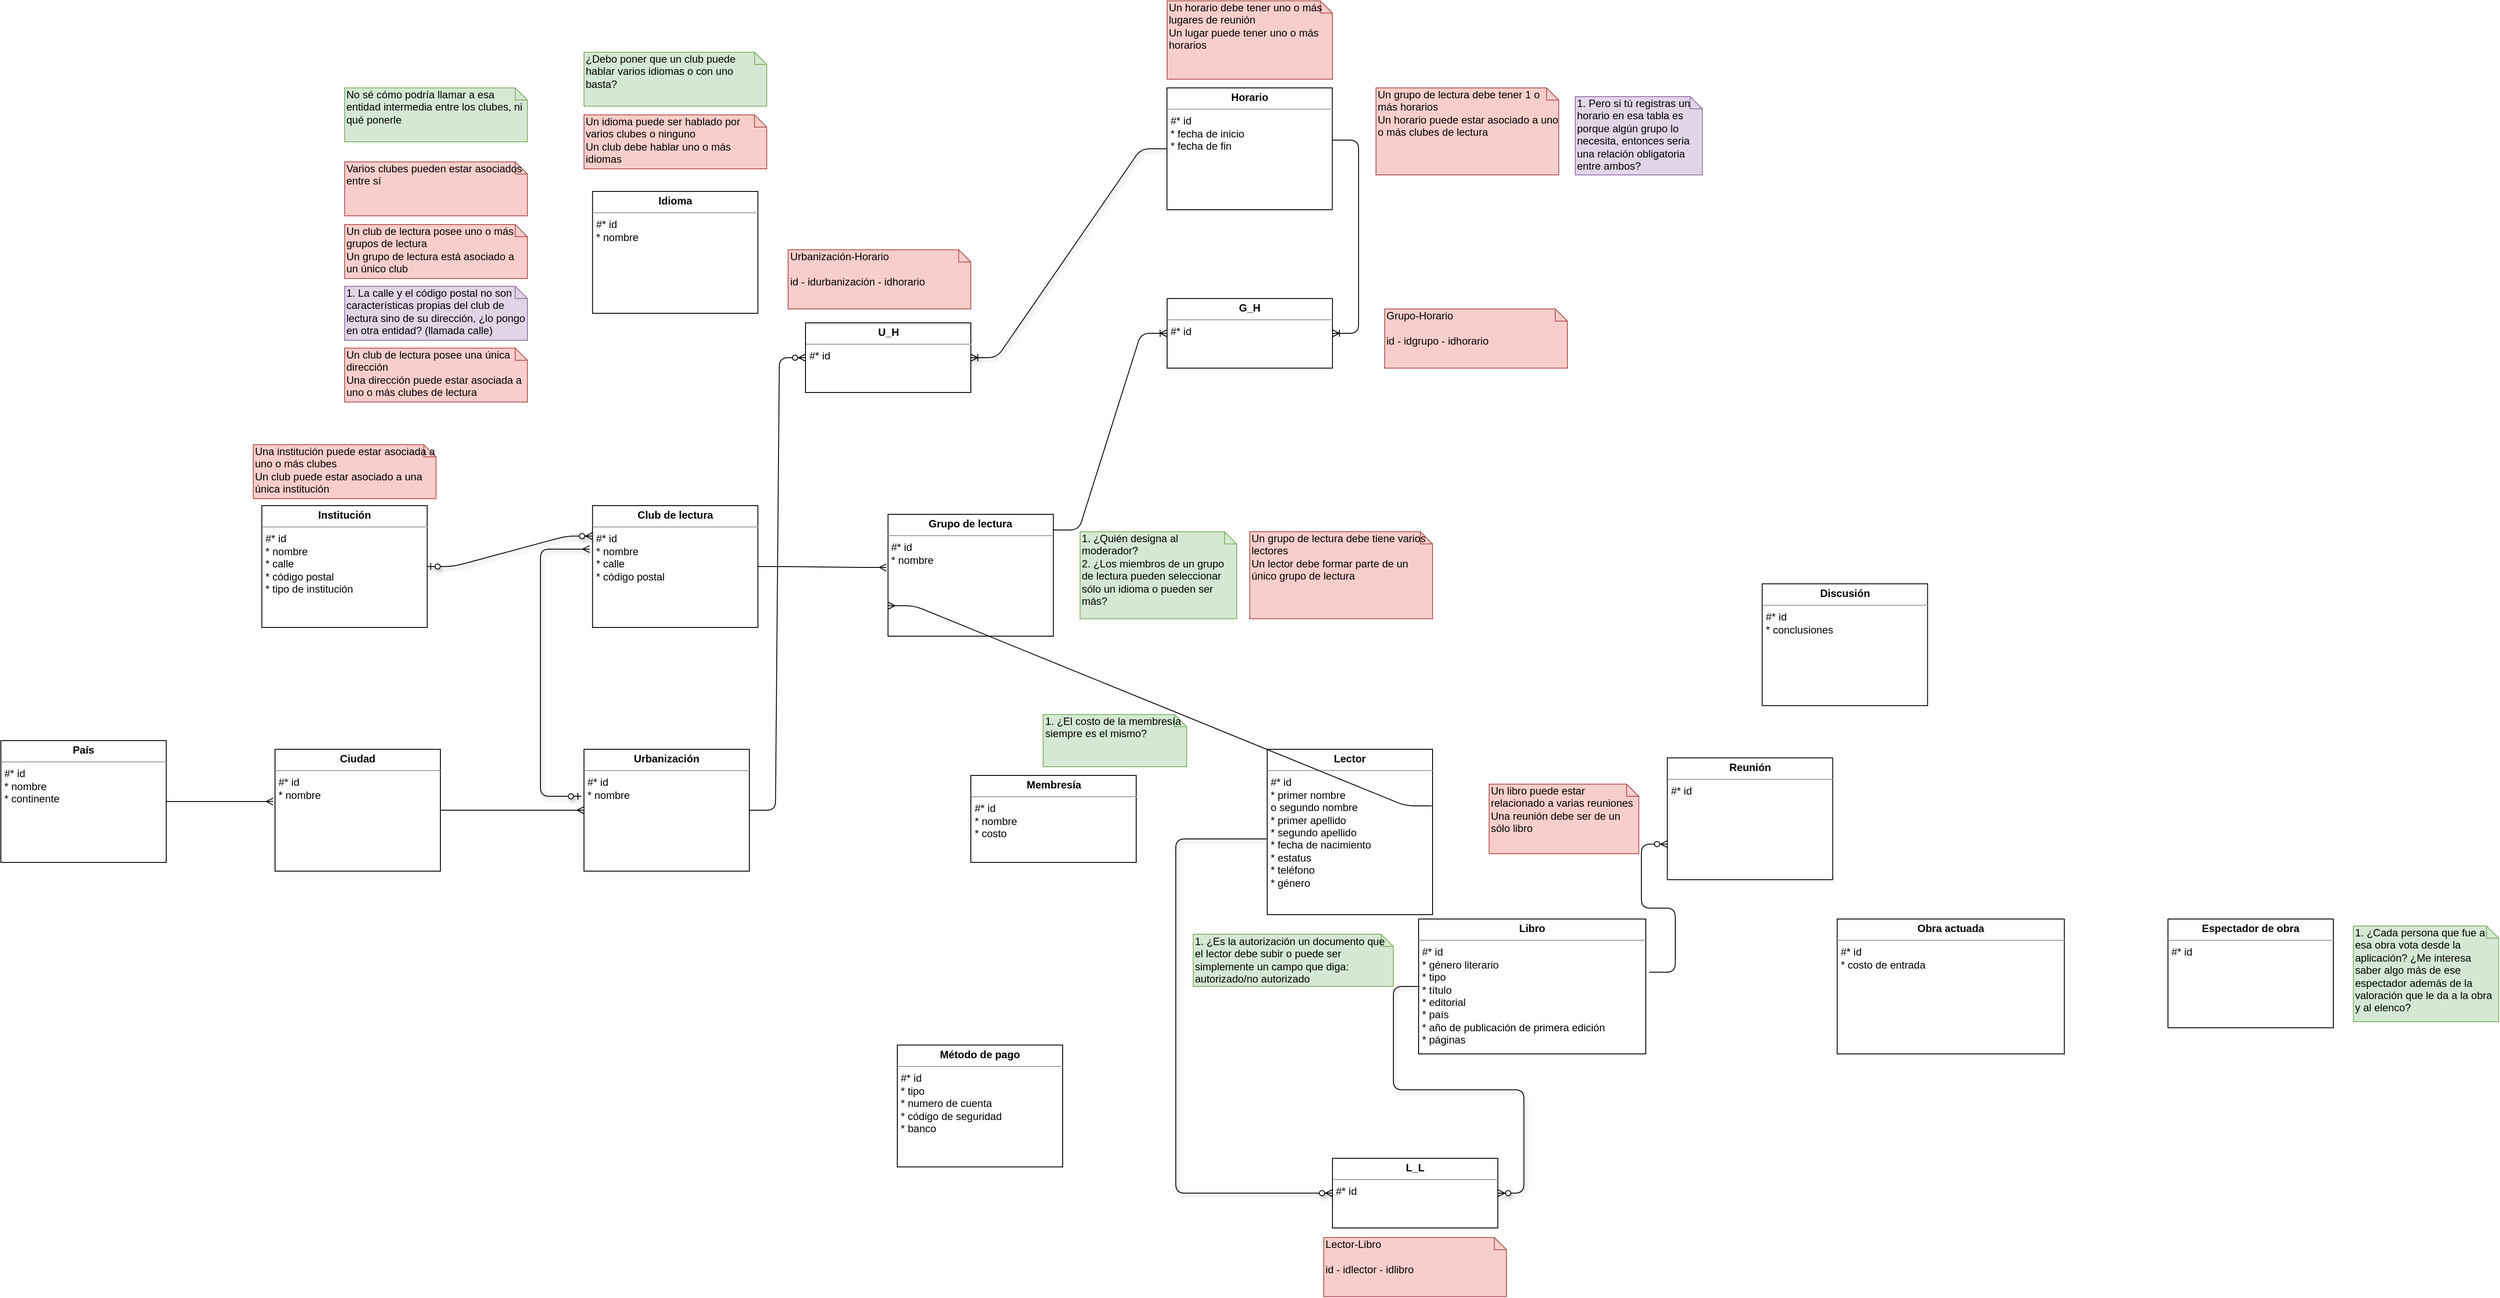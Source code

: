 <mxfile version="12.0.2" type="github" pages="1"><diagram name="Page-1" id="c4acf3e9-155e-7222-9cf6-157b1a14988f"><mxGraphModel dx="1678" dy="1551" grid="1" gridSize="10" guides="1" tooltips="1" connect="1" arrows="1" fold="1" page="1" pageScale="1" pageWidth="850" pageHeight="1100" background="#ffffff" math="0" shadow="0"><root><mxCell id="0"/><mxCell id="1" parent="0"/><mxCell id="5d2195bd80daf111-40" style="edgeStyle=orthogonalEdgeStyle;rounded=0;html=1;dashed=1;labelBackgroundColor=none;startFill=0;endArrow=open;endFill=0;endSize=10;fontFamily=Verdana;fontSize=10;" parent="1" edge="1"><mxGeometry relative="1" as="geometry"><Array as="points"/><mxPoint x="730" y="814" as="sourcePoint"/></mxGeometry></mxCell><mxCell id="5d2195bd80daf111-18" value="&lt;p style=&quot;margin: 0px ; margin-top: 4px ; text-align: center&quot;&gt;&lt;b&gt;Club de lectura&lt;/b&gt;&lt;/p&gt;&lt;hr size=&quot;1&quot;&gt;&lt;p style=&quot;margin: 0px ; margin-left: 4px&quot;&gt;#* id&lt;/p&gt;&lt;p style=&quot;margin: 0px ; margin-left: 4px&quot;&gt;* nombre&lt;/p&gt;&lt;p style=&quot;margin: 0px ; margin-left: 4px&quot;&gt;* calle&lt;/p&gt;&lt;p style=&quot;margin: 0px ; margin-left: 4px&quot;&gt;* código postal&lt;/p&gt;" style="verticalAlign=top;align=left;overflow=fill;fontSize=12;fontFamily=Helvetica;html=1;rounded=0;shadow=0;comic=0;labelBackgroundColor=none;strokeColor=#000000;strokeWidth=1;fillColor=#ffffff;" parent="1" vertex="1"><mxGeometry x="329.833" y="150" width="190" height="140" as="geometry"/></mxCell><mxCell id="GaoOM53GPJayDlljzNZ7-2" value="&lt;p style=&quot;margin: 0px ; margin-top: 4px ; text-align: center&quot;&gt;&lt;b&gt;Libro&lt;/b&gt;&lt;/p&gt;&lt;hr size=&quot;1&quot;&gt;&lt;p style=&quot;margin: 0px ; margin-left: 4px&quot;&gt;#* id&lt;/p&gt;&lt;p style=&quot;margin: 0px ; margin-left: 4px&quot;&gt;* género literario&lt;/p&gt;&lt;p style=&quot;margin: 0px ; margin-left: 4px&quot;&gt;* tipo&lt;/p&gt;&lt;p style=&quot;margin: 0px ; margin-left: 4px&quot;&gt;* título&lt;/p&gt;&lt;p style=&quot;margin: 0px ; margin-left: 4px&quot;&gt;* editorial&lt;/p&gt;&lt;p style=&quot;margin: 0px ; margin-left: 4px&quot;&gt;* país&lt;/p&gt;&lt;p style=&quot;margin: 0px ; margin-left: 4px&quot;&gt;* año de publicación de primera edición&lt;/p&gt;&lt;p style=&quot;margin: 0px ; margin-left: 4px&quot;&gt;* páginas&lt;/p&gt;&lt;p style=&quot;margin: 0px ; margin-left: 4px&quot;&gt;&lt;br&gt;&lt;/p&gt;" style="verticalAlign=top;align=left;overflow=fill;fontSize=12;fontFamily=Helvetica;html=1;rounded=0;shadow=0;comic=0;labelBackgroundColor=none;strokeColor=#000000;strokeWidth=1;fillColor=#ffffff;" parent="1" vertex="1"><mxGeometry x="1279" y="625" width="261" height="155" as="geometry"/></mxCell><mxCell id="GaoOM53GPJayDlljzNZ7-3" value="&lt;p style=&quot;margin: 0px ; margin-top: 4px ; text-align: center&quot;&gt;&lt;b&gt;Reunión&lt;/b&gt;&lt;/p&gt;&lt;hr size=&quot;1&quot;&gt;&lt;p style=&quot;margin: 0px ; margin-left: 4px&quot;&gt;#* id&lt;/p&gt;&lt;p style=&quot;margin: 0px ; margin-left: 4px&quot;&gt;&lt;br&gt;&lt;/p&gt;" style="verticalAlign=top;align=left;overflow=fill;fontSize=12;fontFamily=Helvetica;html=1;rounded=0;shadow=0;comic=0;labelBackgroundColor=none;strokeColor=#000000;strokeWidth=1;fillColor=#ffffff;" parent="1" vertex="1"><mxGeometry x="1564.759" y="439.833" width="190" height="140" as="geometry"/></mxCell><mxCell id="GaoOM53GPJayDlljzNZ7-4" value="&lt;p style=&quot;margin: 0px ; margin-top: 4px ; text-align: center&quot;&gt;&lt;b&gt;Lector&lt;/b&gt;&lt;/p&gt;&lt;hr size=&quot;1&quot;&gt;&lt;p style=&quot;margin: 0px ; margin-left: 4px&quot;&gt;#* id&lt;/p&gt;&lt;p style=&quot;margin: 0px ; margin-left: 4px&quot;&gt;* primer nombre&lt;/p&gt;&lt;p style=&quot;margin: 0px ; margin-left: 4px&quot;&gt;o segundo nombre&lt;/p&gt;&lt;p style=&quot;margin: 0px ; margin-left: 4px&quot;&gt;* primer apellido&lt;/p&gt;&lt;p style=&quot;margin: 0px ; margin-left: 4px&quot;&gt;* segundo apellido&lt;/p&gt;&lt;p style=&quot;margin: 0px ; margin-left: 4px&quot;&gt;* fecha de nacimiento&lt;/p&gt;&lt;p style=&quot;margin: 0px ; margin-left: 4px&quot;&gt;* estatus&lt;/p&gt;&lt;p style=&quot;margin: 0px ; margin-left: 4px&quot;&gt;* teléfono&lt;/p&gt;&lt;p style=&quot;margin: 0px ; margin-left: 4px&quot;&gt;* género&lt;/p&gt;" style="verticalAlign=top;align=left;overflow=fill;fontSize=12;fontFamily=Helvetica;html=1;rounded=0;shadow=0;comic=0;labelBackgroundColor=none;strokeColor=#000000;strokeWidth=1;fillColor=#ffffff;" parent="1" vertex="1"><mxGeometry x="1105" y="430" width="190" height="190" as="geometry"/></mxCell><mxCell id="GaoOM53GPJayDlljzNZ7-5" value="&lt;p style=&quot;margin: 0px ; margin-top: 4px ; text-align: center&quot;&gt;&lt;b&gt;País&lt;/b&gt;&lt;/p&gt;&lt;hr size=&quot;1&quot;&gt;&lt;p style=&quot;margin: 0px ; margin-left: 4px&quot;&gt;#* id&lt;/p&gt;&lt;p style=&quot;margin: 0px ; margin-left: 4px&quot;&gt;* nombre&lt;/p&gt;&lt;p style=&quot;margin: 0px ; margin-left: 4px&quot;&gt;* continente&lt;/p&gt;&lt;p style=&quot;margin: 0px ; margin-left: 4px&quot;&gt;&lt;br&gt;&lt;/p&gt;" style="verticalAlign=top;align=left;overflow=fill;fontSize=12;fontFamily=Helvetica;html=1;rounded=0;shadow=0;comic=0;labelBackgroundColor=none;strokeColor=#000000;strokeWidth=1;fillColor=#ffffff;" parent="1" vertex="1"><mxGeometry x="-350" y="420" width="190" height="140" as="geometry"/></mxCell><mxCell id="GaoOM53GPJayDlljzNZ7-6" value="&lt;p style=&quot;margin: 0px ; margin-top: 4px ; text-align: center&quot;&gt;&lt;b&gt;Ciudad&lt;/b&gt;&lt;/p&gt;&lt;hr size=&quot;1&quot;&gt;&lt;p style=&quot;margin: 0px ; margin-left: 4px&quot;&gt;#* id&lt;/p&gt;&lt;p style=&quot;margin: 0px ; margin-left: 4px&quot;&gt;* nombre&lt;/p&gt;&lt;p style=&quot;margin: 0px ; margin-left: 4px&quot;&gt;&lt;br&gt;&lt;/p&gt;" style="verticalAlign=top;align=left;overflow=fill;fontSize=12;fontFamily=Helvetica;html=1;rounded=0;shadow=0;comic=0;labelBackgroundColor=none;strokeColor=#000000;strokeWidth=1;fillColor=#ffffff;" parent="1" vertex="1"><mxGeometry x="-35" y="430" width="190" height="140" as="geometry"/></mxCell><mxCell id="GaoOM53GPJayDlljzNZ7-7" value="&lt;p style=&quot;margin: 0px ; margin-top: 4px ; text-align: center&quot;&gt;&lt;b&gt;Urbanización&lt;/b&gt;&lt;/p&gt;&lt;hr size=&quot;1&quot;&gt;&lt;p style=&quot;margin: 0px ; margin-left: 4px&quot;&gt;#* id&lt;/p&gt;&lt;p style=&quot;margin: 0px ; margin-left: 4px&quot;&gt;* nombre&lt;/p&gt;&lt;p style=&quot;margin: 0px ; margin-left: 4px&quot;&gt;&lt;br&gt;&lt;/p&gt;" style="verticalAlign=top;align=left;overflow=fill;fontSize=12;fontFamily=Helvetica;html=1;rounded=0;shadow=0;comic=0;labelBackgroundColor=none;strokeColor=#000000;strokeWidth=1;fillColor=#ffffff;" parent="1" vertex="1"><mxGeometry x="320" y="430" width="190" height="140" as="geometry"/></mxCell><mxCell id="GaoOM53GPJayDlljzNZ7-8" value="&lt;p style=&quot;margin: 0px ; margin-top: 4px ; text-align: center&quot;&gt;&lt;b&gt;Grupo de lectura&lt;/b&gt;&lt;/p&gt;&lt;hr size=&quot;1&quot;&gt;&lt;p style=&quot;margin: 0px ; margin-left: 4px&quot;&gt;#* id&lt;/p&gt;&lt;p style=&quot;margin: 0px ; margin-left: 4px&quot;&gt;* nombre&lt;/p&gt;" style="verticalAlign=top;align=left;overflow=fill;fontSize=12;fontFamily=Helvetica;html=1;rounded=0;shadow=0;comic=0;labelBackgroundColor=none;strokeColor=#000000;strokeWidth=1;fillColor=#ffffff;" parent="1" vertex="1"><mxGeometry x="669.333" y="160" width="190" height="140" as="geometry"/></mxCell><mxCell id="GaoOM53GPJayDlljzNZ7-11" value="&lt;p style=&quot;margin: 0px ; margin-top: 4px ; text-align: center&quot;&gt;&lt;b&gt;Horario&lt;/b&gt;&lt;/p&gt;&lt;hr size=&quot;1&quot;&gt;&lt;p style=&quot;margin: 0px ; margin-left: 4px&quot;&gt;#* id&lt;/p&gt;&lt;p style=&quot;margin: 0px ; margin-left: 4px&quot;&gt;* fecha de inicio&lt;/p&gt;&lt;p style=&quot;margin: 0px ; margin-left: 4px&quot;&gt;* fecha de fin&lt;/p&gt;" style="verticalAlign=top;align=left;overflow=fill;fontSize=12;fontFamily=Helvetica;html=1;rounded=0;shadow=0;comic=0;labelBackgroundColor=none;strokeColor=#000000;strokeWidth=1;fillColor=#ffffff;" parent="1" vertex="1"><mxGeometry x="989.833" y="-330" width="190" height="140" as="geometry"/></mxCell><mxCell id="GaoOM53GPJayDlljzNZ7-12" value="&lt;p style=&quot;margin: 0px ; margin-top: 4px ; text-align: center&quot;&gt;&lt;b&gt;Institución&lt;/b&gt;&lt;/p&gt;&lt;hr size=&quot;1&quot;&gt;&lt;p style=&quot;margin: 0px ; margin-left: 4px&quot;&gt;#* id&lt;/p&gt;&lt;p style=&quot;margin: 0px ; margin-left: 4px&quot;&gt;* nombre&lt;/p&gt;&lt;p style=&quot;margin: 0px ; margin-left: 4px&quot;&gt;* calle&lt;/p&gt;&lt;p style=&quot;margin: 0px ; margin-left: 4px&quot;&gt;* código postal&lt;/p&gt;&lt;p style=&quot;margin: 0px ; margin-left: 4px&quot;&gt;* tipo de institución&lt;/p&gt;" style="verticalAlign=top;align=left;overflow=fill;fontSize=12;fontFamily=Helvetica;html=1;rounded=0;shadow=0;comic=0;labelBackgroundColor=none;strokeColor=#000000;strokeWidth=1;fillColor=#ffffff;" parent="1" vertex="1"><mxGeometry x="-50.167" y="150" width="190" height="140" as="geometry"/></mxCell><mxCell id="GaoOM53GPJayDlljzNZ7-13" value="1. ¿Es la autorización un documento que el lector debe subir o puede ser simplemente un campo que diga: autorizado/no autorizado&lt;br&gt;" style="shape=note;whiteSpace=wrap;html=1;size=14;verticalAlign=top;align=left;spacingTop=-6;fillColor=#d5e8d4;strokeColor=#82b366;" parent="1" vertex="1"><mxGeometry x="1020" y="642.5" width="230" height="60" as="geometry"/></mxCell><mxCell id="GaoOM53GPJayDlljzNZ7-14" value="&lt;p style=&quot;margin: 0px ; margin-top: 4px ; text-align: center&quot;&gt;&lt;b&gt;Método de pago&lt;/b&gt;&lt;/p&gt;&lt;hr size=&quot;1&quot;&gt;&lt;p style=&quot;margin: 0px ; margin-left: 4px&quot;&gt;#* id&lt;/p&gt;&lt;p style=&quot;margin: 0px ; margin-left: 4px&quot;&gt;* tipo&lt;/p&gt;&lt;p style=&quot;margin: 0px ; margin-left: 4px&quot;&gt;* numero de cuenta&lt;/p&gt;&lt;p style=&quot;margin: 0px ; margin-left: 4px&quot;&gt;* código de seguridad&lt;/p&gt;&lt;p style=&quot;margin: 0px ; margin-left: 4px&quot;&gt;* banco&lt;/p&gt;&lt;p style=&quot;margin: 0px ; margin-left: 4px&quot;&gt;&lt;br&gt;&lt;/p&gt;" style="verticalAlign=top;align=left;overflow=fill;fontSize=12;fontFamily=Helvetica;html=1;rounded=0;shadow=0;comic=0;labelBackgroundColor=none;strokeColor=#000000;strokeWidth=1;fillColor=#ffffff;" parent="1" vertex="1"><mxGeometry x="680" y="769.833" width="190" height="140" as="geometry"/></mxCell><mxCell id="GaoOM53GPJayDlljzNZ7-15" value="1. ¿Quién designa al moderador?&lt;br&gt;2. ¿Los miembros de un grupo de lectura pueden seleccionar sólo un idioma o pueden ser más?" style="shape=note;whiteSpace=wrap;html=1;size=14;verticalAlign=top;align=left;spacingTop=-6;fillColor=#d5e8d4;strokeColor=#82b366;" parent="1" vertex="1"><mxGeometry x="890" y="180" width="180" height="100" as="geometry"/></mxCell><mxCell id="GaoOM53GPJayDlljzNZ7-16" value="&lt;p style=&quot;margin: 0px ; margin-top: 4px ; text-align: center&quot;&gt;&lt;b&gt;Discusión&lt;/b&gt;&lt;/p&gt;&lt;hr size=&quot;1&quot;&gt;&lt;p style=&quot;margin: 0px ; margin-left: 4px&quot;&gt;#* id&lt;/p&gt;&lt;p style=&quot;margin: 0px ; margin-left: 4px&quot;&gt;* conclusiones&lt;/p&gt;" style="verticalAlign=top;align=left;overflow=fill;fontSize=12;fontFamily=Helvetica;html=1;rounded=0;shadow=0;comic=0;labelBackgroundColor=none;strokeColor=#000000;strokeWidth=1;fillColor=#ffffff;" parent="1" vertex="1"><mxGeometry x="1673.759" y="239.833" width="190" height="140" as="geometry"/></mxCell><mxCell id="GaoOM53GPJayDlljzNZ7-19" value="&lt;p style=&quot;margin: 0px ; margin-top: 4px ; text-align: center&quot;&gt;&lt;b&gt;Obra actuada&lt;/b&gt;&lt;/p&gt;&lt;hr size=&quot;1&quot;&gt;&lt;p style=&quot;margin: 0px ; margin-left: 4px&quot;&gt;#* id&lt;/p&gt;&lt;p style=&quot;margin: 0px ; margin-left: 4px&quot;&gt;* costo de entrada&lt;/p&gt;&lt;p style=&quot;margin: 0px ; margin-left: 4px&quot;&gt;&lt;br&gt;&lt;/p&gt;&lt;p style=&quot;margin: 0px ; margin-left: 4px&quot;&gt;&lt;br&gt;&lt;/p&gt;" style="verticalAlign=top;align=left;overflow=fill;fontSize=12;fontFamily=Helvetica;html=1;rounded=0;shadow=0;comic=0;labelBackgroundColor=none;strokeColor=#000000;strokeWidth=1;fillColor=#ffffff;" parent="1" vertex="1"><mxGeometry x="1759.907" y="625" width="261" height="155" as="geometry"/></mxCell><mxCell id="GaoOM53GPJayDlljzNZ7-25" value="&lt;p style=&quot;margin: 0px ; margin-top: 4px ; text-align: center&quot;&gt;&lt;b&gt;Espectador de obra&lt;/b&gt;&lt;/p&gt;&lt;hr size=&quot;1&quot;&gt;&lt;p style=&quot;margin: 0px ; margin-left: 4px&quot;&gt;#* id&lt;/p&gt;&lt;p style=&quot;margin: 0px ; margin-left: 4px&quot;&gt;&lt;br&gt;&lt;/p&gt;&lt;p style=&quot;margin: 0px ; margin-left: 4px&quot;&gt;&lt;br&gt;&lt;/p&gt;" style="verticalAlign=top;align=left;overflow=fill;fontSize=12;fontFamily=Helvetica;html=1;rounded=0;shadow=0;comic=0;labelBackgroundColor=none;strokeColor=#000000;strokeWidth=1;fillColor=#ffffff;" parent="1" vertex="1"><mxGeometry x="2140" y="625" width="190" height="125" as="geometry"/></mxCell><mxCell id="GaoOM53GPJayDlljzNZ7-26" value="1. ¿Cada persona que fue a esa obra vota desde la aplicación? ¿Me interesa saber algo más de ese espectador además de la valoración que le da a la obra y al elenco?" style="shape=note;whiteSpace=wrap;html=1;size=14;verticalAlign=top;align=left;spacingTop=-6;fillColor=#d5e8d4;strokeColor=#82b366;" parent="1" vertex="1"><mxGeometry x="2353" y="633" width="167" height="110" as="geometry"/></mxCell><mxCell id="NYm5OFHA9MfReBV2QzDi-1" value="Un club de lectura posee una única dirección&lt;br&gt;Una dirección puede estar asociada a uno o más clubes de lectura" style="shape=note;whiteSpace=wrap;html=1;size=14;verticalAlign=top;align=left;spacingTop=-6;fillColor=#f8cecc;strokeColor=#b85450;" vertex="1" parent="1"><mxGeometry x="45" y="-31" width="210" height="62" as="geometry"/></mxCell><mxCell id="NYm5OFHA9MfReBV2QzDi-2" value="1. La calle y el código postal no son características propias del club de lectura sino de su dirección, ¿lo pongo en otra entidad? (llamada calle)" style="shape=note;whiteSpace=wrap;html=1;size=14;verticalAlign=top;align=left;spacingTop=-6;fillColor=#e1d5e7;strokeColor=#9673a6;" vertex="1" parent="1"><mxGeometry x="45" y="-102" width="210" height="62" as="geometry"/></mxCell><mxCell id="NYm5OFHA9MfReBV2QzDi-10" value="" style="fontSize=12;html=1;endArrow=ERmany;startArrow=ERzeroToOne;entryX=-0.018;entryY=0.357;entryDx=0;entryDy=0;entryPerimeter=0;exitX=-0.016;exitY=0.386;exitDx=0;exitDy=0;exitPerimeter=0;shadow=1;edgeStyle=elbowEdgeStyle;endFill=0;" edge="1" parent="1" source="GaoOM53GPJayDlljzNZ7-7" target="5d2195bd80daf111-18"><mxGeometry width="100" height="100" relative="1" as="geometry"><mxPoint x="220" y="420" as="sourcePoint"/><mxPoint x="659.5" y="130" as="targetPoint"/><Array as="points"><mxPoint x="270" y="310"/><mxPoint x="326" y="380"/><mxPoint x="300" y="310"/></Array></mxGeometry></mxCell><mxCell id="NYm5OFHA9MfReBV2QzDi-11" value="" style="edgeStyle=entityRelationEdgeStyle;fontSize=12;html=1;endArrow=ERmany;entryX=0;entryY=0.5;entryDx=0;entryDy=0;exitX=1;exitY=0.5;exitDx=0;exitDy=0;endFill=0;" edge="1" parent="1" source="GaoOM53GPJayDlljzNZ7-6" target="GaoOM53GPJayDlljzNZ7-7"><mxGeometry width="100" height="100" relative="1" as="geometry"><mxPoint x="561" y="533" as="sourcePoint"/><mxPoint x="661" y="433" as="targetPoint"/></mxGeometry></mxCell><mxCell id="NYm5OFHA9MfReBV2QzDi-12" value="" style="edgeStyle=entityRelationEdgeStyle;fontSize=12;html=1;endArrow=ERmany;entryX=-0.011;entryY=0.429;entryDx=0;entryDy=0;exitX=1;exitY=0.5;exitDx=0;exitDy=0;entryPerimeter=0;endFill=0;" edge="1" parent="1" source="GaoOM53GPJayDlljzNZ7-5" target="GaoOM53GPJayDlljzNZ7-6"><mxGeometry width="100" height="100" relative="1" as="geometry"><mxPoint x="270" y="490" as="sourcePoint"/><mxPoint x="370" y="490" as="targetPoint"/></mxGeometry></mxCell><mxCell id="NYm5OFHA9MfReBV2QzDi-13" value="Un club de lectura posee uno o más grupos de lectura&lt;br&gt;Un grupo de lectura está asociado a un único club" style="shape=note;whiteSpace=wrap;html=1;size=14;verticalAlign=top;align=left;spacingTop=-6;fillColor=#f8cecc;strokeColor=#b85450;" vertex="1" parent="1"><mxGeometry x="45" y="-173" width="210" height="62" as="geometry"/></mxCell><mxCell id="NYm5OFHA9MfReBV2QzDi-16" value="" style="edgeStyle=entityRelationEdgeStyle;fontSize=12;html=1;endArrow=ERmany;entryX=-0.01;entryY=0.436;entryDx=0;entryDy=0;exitX=1;exitY=0.5;exitDx=0;exitDy=0;entryPerimeter=0;endFill=0;" edge="1" parent="1" source="5d2195bd80daf111-18" target="GaoOM53GPJayDlljzNZ7-8"><mxGeometry width="100" height="100" relative="1" as="geometry"><mxPoint x="849.5" y="170" as="sourcePoint"/><mxPoint x="949.5" y="170" as="targetPoint"/></mxGeometry></mxCell><mxCell id="NYm5OFHA9MfReBV2QzDi-17" value="Un grupo de lectura debe tiene varios lectores&lt;br&gt;Un lector debe formar parte de un único grupo de lectura" style="shape=note;whiteSpace=wrap;html=1;size=14;verticalAlign=top;align=left;spacingTop=-6;fillColor=#f8cecc;strokeColor=#b85450;" vertex="1" parent="1"><mxGeometry x="1085" y="180" width="210" height="100" as="geometry"/></mxCell><mxCell id="NYm5OFHA9MfReBV2QzDi-18" value="" style="edgeStyle=entityRelationEdgeStyle;fontSize=12;html=1;endArrow=ERmany;entryX=0;entryY=0.75;entryDx=0;entryDy=0;exitX=0.995;exitY=0.342;exitDx=0;exitDy=0;exitPerimeter=0;endFill=0;" edge="1" parent="1" source="GaoOM53GPJayDlljzNZ7-4" target="GaoOM53GPJayDlljzNZ7-8"><mxGeometry width="100" height="100" relative="1" as="geometry"><mxPoint x="851.5" y="190" as="sourcePoint"/><mxPoint x="990" y="191" as="targetPoint"/></mxGeometry></mxCell><mxCell id="NYm5OFHA9MfReBV2QzDi-19" value="Un grupo de lectura debe tener 1 o más horarios&lt;br&gt;Un horario puede estar asociado a uno o más clubes de lectura" style="shape=note;whiteSpace=wrap;html=1;size=14;verticalAlign=top;align=left;spacingTop=-6;fillColor=#f8cecc;strokeColor=#b85450;" vertex="1" parent="1"><mxGeometry x="1230" y="-330" width="210" height="100" as="geometry"/></mxCell><mxCell id="NYm5OFHA9MfReBV2QzDi-20" value="1. Pero si tú registras un horario en esa tabla es porque algún grupo lo necesita, entonces seria una relación obligatoria entre ambos?" style="shape=note;whiteSpace=wrap;html=1;size=14;verticalAlign=top;align=left;spacingTop=-6;fillColor=#e1d5e7;strokeColor=#9673a6;" vertex="1" parent="1"><mxGeometry x="1459" y="-320" width="146" height="90" as="geometry"/></mxCell><mxCell id="NYm5OFHA9MfReBV2QzDi-21" value="&lt;p style=&quot;margin: 0px ; margin-top: 4px ; text-align: center&quot;&gt;&lt;b&gt;G_H&lt;/b&gt;&lt;/p&gt;&lt;hr size=&quot;1&quot;&gt;&lt;p style=&quot;margin: 0px ; margin-left: 4px&quot;&gt;#* id&lt;/p&gt;" style="verticalAlign=top;align=left;overflow=fill;fontSize=12;fontFamily=Helvetica;html=1;rounded=0;shadow=0;comic=0;labelBackgroundColor=none;strokeColor=#000000;strokeWidth=1;fillColor=#ffffff;" vertex="1" parent="1"><mxGeometry x="990" y="-88" width="190" height="80" as="geometry"/></mxCell><mxCell id="NYm5OFHA9MfReBV2QzDi-22" value="Grupo-Horario&lt;br&gt;&lt;br&gt;id - idgrupo - idhorario" style="shape=note;whiteSpace=wrap;html=1;size=14;verticalAlign=top;align=left;spacingTop=-6;fillColor=#f8cecc;strokeColor=#b85450;" vertex="1" parent="1"><mxGeometry x="1240" y="-76" width="210" height="68" as="geometry"/></mxCell><mxCell id="NYm5OFHA9MfReBV2QzDi-23" value="" style="edgeStyle=entityRelationEdgeStyle;fontSize=12;html=1;endArrow=ERoneToMany;entryX=0;entryY=0.5;entryDx=0;entryDy=0;exitX=0.996;exitY=0.129;exitDx=0;exitDy=0;exitPerimeter=0;" edge="1" parent="1" source="GaoOM53GPJayDlljzNZ7-8" target="NYm5OFHA9MfReBV2QzDi-21"><mxGeometry width="100" height="100" relative="1" as="geometry"><mxPoint x="859.5" y="180" as="sourcePoint"/><mxPoint x="998" y="181" as="targetPoint"/></mxGeometry></mxCell><mxCell id="NYm5OFHA9MfReBV2QzDi-26" value="" style="edgeStyle=entityRelationEdgeStyle;fontSize=12;html=1;endArrow=ERoneToMany;" edge="1" parent="1" target="NYm5OFHA9MfReBV2QzDi-21"><mxGeometry width="100" height="100" relative="1" as="geometry"><mxPoint x="1180" y="-270" as="sourcePoint"/><mxPoint x="1000" y="-38" as="targetPoint"/></mxGeometry></mxCell><mxCell id="NYm5OFHA9MfReBV2QzDi-27" value="Un horario debe tener uno o más lugares de reunión&lt;br&gt;Un lugar puede tener uno o más horarios" style="shape=note;whiteSpace=wrap;html=1;size=14;verticalAlign=top;align=left;spacingTop=-6;fillColor=#f8cecc;strokeColor=#b85450;" vertex="1" parent="1"><mxGeometry x="990" y="-430" width="190" height="90" as="geometry"/></mxCell><mxCell id="NYm5OFHA9MfReBV2QzDi-29" value="&lt;p style=&quot;margin: 0px ; margin-top: 4px ; text-align: center&quot;&gt;&lt;b&gt;U_H&lt;/b&gt;&lt;/p&gt;&lt;hr size=&quot;1&quot;&gt;&lt;p style=&quot;margin: 0px ; margin-left: 4px&quot;&gt;#* id&lt;/p&gt;" style="verticalAlign=top;align=left;overflow=fill;fontSize=12;fontFamily=Helvetica;html=1;rounded=0;shadow=0;comic=0;labelBackgroundColor=none;strokeColor=#000000;strokeWidth=1;fillColor=#ffffff;" vertex="1" parent="1"><mxGeometry x="574.5" y="-60" width="190" height="80" as="geometry"/></mxCell><mxCell id="NYm5OFHA9MfReBV2QzDi-30" value="Urbanización-Horario&lt;br&gt;&lt;br&gt;id - idurbanización - idhorario" style="shape=note;whiteSpace=wrap;html=1;size=14;verticalAlign=top;align=left;spacingTop=-6;fillColor=#f8cecc;strokeColor=#b85450;" vertex="1" parent="1"><mxGeometry x="554.5" y="-144" width="210" height="68" as="geometry"/></mxCell><mxCell id="NYm5OFHA9MfReBV2QzDi-31" value="" style="edgeStyle=entityRelationEdgeStyle;fontSize=12;html=1;endArrow=ERzeroToMany;startArrow=none;entryX=0;entryY=0.5;entryDx=0;entryDy=0;exitX=1;exitY=0.5;exitDx=0;exitDy=0;startFill=0;" edge="1" parent="1" source="GaoOM53GPJayDlljzNZ7-7" target="NYm5OFHA9MfReBV2QzDi-29"><mxGeometry width="100" height="100" relative="1" as="geometry"><mxPoint x="540" y="530" as="sourcePoint"/><mxPoint x="660" y="-275" as="targetPoint"/></mxGeometry></mxCell><mxCell id="NYm5OFHA9MfReBV2QzDi-32" value="" style="edgeStyle=entityRelationEdgeStyle;fontSize=12;html=1;endArrow=none;shadow=1;startArrow=ERoneToMany;startFill=0;endFill=0;exitX=1;exitY=0.5;exitDx=0;exitDy=0;entryX=0;entryY=0.5;entryDx=0;entryDy=0;" edge="1" parent="1" source="NYm5OFHA9MfReBV2QzDi-29" target="GaoOM53GPJayDlljzNZ7-11"><mxGeometry width="100" height="100" relative="1" as="geometry"><mxPoint x="800" y="-160" as="sourcePoint"/><mxPoint x="900" y="-260" as="targetPoint"/></mxGeometry></mxCell><mxCell id="NYm5OFHA9MfReBV2QzDi-33" value="Una institución puede estar asociada a uno o más clubes&lt;br&gt;Un club puede estar asociado a una única institución" style="shape=note;whiteSpace=wrap;html=1;size=14;verticalAlign=top;align=left;spacingTop=-6;fillColor=#f8cecc;strokeColor=#b85450;" vertex="1" parent="1"><mxGeometry x="-60" y="80" width="210" height="62" as="geometry"/></mxCell><mxCell id="NYm5OFHA9MfReBV2QzDi-34" value="" style="edgeStyle=entityRelationEdgeStyle;fontSize=12;html=1;endArrow=ERzeroToMany;startArrow=ERzeroToOne;shadow=1;entryX=0;entryY=0.25;entryDx=0;entryDy=0;exitX=1;exitY=0.5;exitDx=0;exitDy=0;" edge="1" parent="1" source="GaoOM53GPJayDlljzNZ7-12" target="5d2195bd80daf111-18"><mxGeometry width="100" height="100" relative="1" as="geometry"><mxPoint x="140" y="250" as="sourcePoint"/><mxPoint x="240" y="150" as="targetPoint"/></mxGeometry></mxCell><mxCell id="NYm5OFHA9MfReBV2QzDi-35" value="Varios clubes pueden estar asociados entre sí" style="shape=note;whiteSpace=wrap;html=1;size=14;verticalAlign=top;align=left;spacingTop=-6;fillColor=#f8cecc;strokeColor=#b85450;" vertex="1" parent="1"><mxGeometry x="45" y="-245" width="210" height="62" as="geometry"/></mxCell><mxCell id="NYm5OFHA9MfReBV2QzDi-36" value="No sé cómo podría llamar a esa entidad intermedia entre los clubes, ni qué ponerle" style="shape=note;whiteSpace=wrap;html=1;size=14;verticalAlign=top;align=left;spacingTop=-6;fillColor=#d5e8d4;strokeColor=#82b366;" vertex="1" parent="1"><mxGeometry x="45" y="-330" width="210" height="62" as="geometry"/></mxCell><mxCell id="NYm5OFHA9MfReBV2QzDi-37" value="&lt;p style=&quot;margin: 0px ; margin-top: 4px ; text-align: center&quot;&gt;&lt;b&gt;Idioma&lt;/b&gt;&lt;/p&gt;&lt;hr size=&quot;1&quot;&gt;&lt;p style=&quot;margin: 0px ; margin-left: 4px&quot;&gt;#* id&lt;/p&gt;&lt;p style=&quot;margin: 0px ; margin-left: 4px&quot;&gt;* nombre&lt;/p&gt;" style="verticalAlign=top;align=left;overflow=fill;fontSize=12;fontFamily=Helvetica;html=1;rounded=0;shadow=0;comic=0;labelBackgroundColor=none;strokeColor=#000000;strokeWidth=1;fillColor=#ffffff;" vertex="1" parent="1"><mxGeometry x="329.833" y="-211" width="190" height="140" as="geometry"/></mxCell><mxCell id="NYm5OFHA9MfReBV2QzDi-38" value="Un idioma puede ser hablado por varios clubes o ninguno&lt;br&gt;Un club debe hablar uno o más idiomas" style="shape=note;whiteSpace=wrap;html=1;size=14;verticalAlign=top;align=left;spacingTop=-6;fillColor=#f8cecc;strokeColor=#b85450;" vertex="1" parent="1"><mxGeometry x="320" y="-299" width="210" height="62" as="geometry"/></mxCell><mxCell id="NYm5OFHA9MfReBV2QzDi-39" value="¿Debo poner que un club puede hablar varios idiomas o con uno basta?" style="shape=note;whiteSpace=wrap;html=1;size=14;verticalAlign=top;align=left;spacingTop=-6;fillColor=#d5e8d4;strokeColor=#82b366;" vertex="1" parent="1"><mxGeometry x="320" y="-371" width="210" height="62" as="geometry"/></mxCell><mxCell id="NYm5OFHA9MfReBV2QzDi-40" value="&lt;p style=&quot;margin: 0px ; margin-top: 4px ; text-align: center&quot;&gt;&lt;b&gt;Membresía&lt;/b&gt;&lt;/p&gt;&lt;hr size=&quot;1&quot;&gt;&lt;p style=&quot;margin: 0px ; margin-left: 4px&quot;&gt;#* id&lt;/p&gt;&lt;p style=&quot;margin: 0px ; margin-left: 4px&quot;&gt;* nombre&lt;/p&gt;&lt;p style=&quot;margin: 0px ; margin-left: 4px&quot;&gt;* costo&lt;/p&gt;" style="verticalAlign=top;align=left;overflow=fill;fontSize=12;fontFamily=Helvetica;html=1;rounded=0;shadow=0;comic=0;labelBackgroundColor=none;strokeColor=#000000;strokeWidth=1;fillColor=#ffffff;" vertex="1" parent="1"><mxGeometry x="764.5" y="460" width="190" height="100" as="geometry"/></mxCell><mxCell id="NYm5OFHA9MfReBV2QzDi-41" value="1. ¿El costo de la membresía siempre es el mismo?" style="shape=note;whiteSpace=wrap;html=1;size=14;verticalAlign=top;align=left;spacingTop=-6;fillColor=#d5e8d4;strokeColor=#82b366;" vertex="1" parent="1"><mxGeometry x="847.5" y="390" width="165" height="60" as="geometry"/></mxCell><mxCell id="NYm5OFHA9MfReBV2QzDi-45" value="" style="edgeStyle=entityRelationEdgeStyle;fontSize=12;html=1;endArrow=ERzeroToMany;entryX=0.001;entryY=0.708;entryDx=0;entryDy=0;exitX=1.015;exitY=0.394;exitDx=0;exitDy=0;entryPerimeter=0;endFill=1;startArrow=none;startFill=0;exitPerimeter=0;" edge="1" parent="1" source="GaoOM53GPJayDlljzNZ7-2" target="GaoOM53GPJayDlljzNZ7-3"><mxGeometry width="100" height="100" relative="1" as="geometry"><mxPoint x="1295" y="540" as="sourcePoint"/><mxPoint x="1442" y="541" as="targetPoint"/></mxGeometry></mxCell><mxCell id="NYm5OFHA9MfReBV2QzDi-46" value="Un libro puede estar relacionado a varias reuniones&lt;br&gt;Una reunión debe ser de un sólo libro" style="shape=note;whiteSpace=wrap;html=1;size=14;verticalAlign=top;align=left;spacingTop=-6;fillColor=#f8cecc;strokeColor=#b85450;" vertex="1" parent="1"><mxGeometry x="1360" y="470" width="172" height="80" as="geometry"/></mxCell><mxCell id="NYm5OFHA9MfReBV2QzDi-47" value="&lt;p style=&quot;margin: 0px ; margin-top: 4px ; text-align: center&quot;&gt;&lt;b&gt;L_L&lt;/b&gt;&lt;/p&gt;&lt;hr size=&quot;1&quot;&gt;&lt;p style=&quot;margin: 0px ; margin-left: 4px&quot;&gt;#* id&lt;/p&gt;" style="verticalAlign=top;align=left;overflow=fill;fontSize=12;fontFamily=Helvetica;html=1;rounded=0;shadow=0;comic=0;labelBackgroundColor=none;strokeColor=#000000;strokeWidth=1;fillColor=#ffffff;" vertex="1" parent="1"><mxGeometry x="1180" y="900" width="190" height="80" as="geometry"/></mxCell><mxCell id="NYm5OFHA9MfReBV2QzDi-48" value="Lector-Libro&lt;br&gt;&lt;br&gt;id - idlector - idlibro" style="shape=note;whiteSpace=wrap;html=1;size=14;verticalAlign=top;align=left;spacingTop=-6;fillColor=#f8cecc;strokeColor=#b85450;" vertex="1" parent="1"><mxGeometry x="1170" y="991" width="210" height="68" as="geometry"/></mxCell><mxCell id="NYm5OFHA9MfReBV2QzDi-50" value="" style="edgeStyle=entityRelationEdgeStyle;fontSize=12;html=1;endArrow=none;endFill=0;shadow=1;exitX=1;exitY=0.5;exitDx=0;exitDy=0;startArrow=ERzeroToMany;startFill=1;" edge="1" parent="1" source="NYm5OFHA9MfReBV2QzDi-47"><mxGeometry width="100" height="100" relative="1" as="geometry"><mxPoint x="1180" y="802.5" as="sourcePoint"/><mxPoint x="1280" y="702.5" as="targetPoint"/></mxGeometry></mxCell><mxCell id="NYm5OFHA9MfReBV2QzDi-51" value="" style="edgeStyle=orthogonalEdgeStyle;fontSize=12;html=1;endArrow=none;endFill=0;shadow=1;exitX=0;exitY=0.5;exitDx=0;exitDy=0;startArrow=ERzeroToMany;startFill=1;" edge="1" parent="1" source="NYm5OFHA9MfReBV2QzDi-47"><mxGeometry width="100" height="100" relative="1" as="geometry"><mxPoint x="1005" y="633" as="sourcePoint"/><mxPoint x="1105" y="533" as="targetPoint"/><Array as="points"><mxPoint x="1000" y="940"/><mxPoint x="1000" y="533"/></Array></mxGeometry></mxCell></root></mxGraphModel></diagram></mxfile>